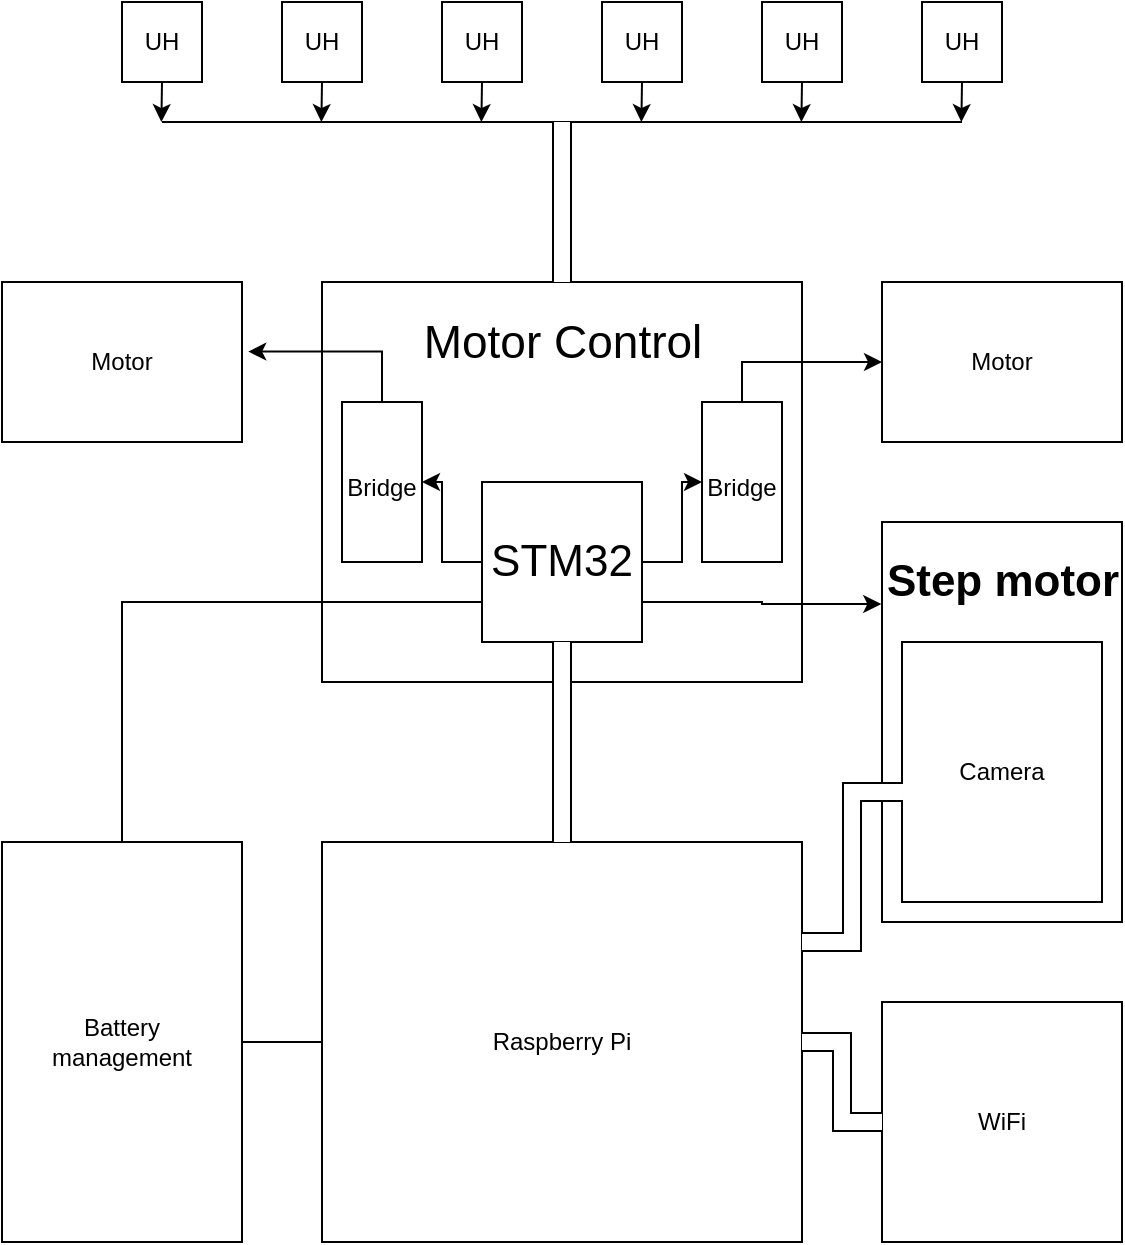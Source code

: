 <mxfile version="16.6.2" type="device"><diagram id="LfEH5FWMuXGa1sSdKTix" name="Page-1"><mxGraphModel dx="1673" dy="852" grid="1" gridSize="10" guides="1" tooltips="1" connect="1" arrows="1" fold="1" page="1" pageScale="1" pageWidth="850" pageHeight="1100" math="0" shadow="0"><root><mxCell id="0"/><mxCell id="1" parent="0"/><mxCell id="Yyiuy_ASuu4VO0I3y7ax-6" value="&lt;div&gt;Battery &lt;br&gt;&lt;/div&gt;&lt;div&gt;management&lt;/div&gt;" style="rounded=0;whiteSpace=wrap;html=1;" vertex="1" parent="1"><mxGeometry x="120" y="600" width="120" height="200" as="geometry"/></mxCell><mxCell id="Yyiuy_ASuu4VO0I3y7ax-7" value="&lt;div&gt;&lt;br&gt;&lt;/div&gt;" style="rounded=0;whiteSpace=wrap;html=1;" vertex="1" parent="1"><mxGeometry x="280" y="320" width="240" height="200" as="geometry"/></mxCell><mxCell id="Yyiuy_ASuu4VO0I3y7ax-8" value="&lt;div&gt;Raspberry Pi&lt;/div&gt;" style="rounded=0;whiteSpace=wrap;html=1;" vertex="1" parent="1"><mxGeometry x="280" y="600" width="240" height="200" as="geometry"/></mxCell><mxCell id="Yyiuy_ASuu4VO0I3y7ax-9" value="&lt;div&gt;WiFi&lt;/div&gt;" style="whiteSpace=wrap;html=1;aspect=fixed;" vertex="1" parent="1"><mxGeometry x="560" y="680" width="120" height="120" as="geometry"/></mxCell><mxCell id="Yyiuy_ASuu4VO0I3y7ax-10" value="&lt;p&gt;&lt;br&gt;&lt;/p&gt;" style="rounded=0;whiteSpace=wrap;html=1;" vertex="1" parent="1"><mxGeometry x="560" y="440" width="120" height="200" as="geometry"/></mxCell><mxCell id="Yyiuy_ASuu4VO0I3y7ax-11" value="Camera" style="rounded=0;whiteSpace=wrap;html=1;" vertex="1" parent="1"><mxGeometry x="570" y="500" width="100" height="130" as="geometry"/></mxCell><mxCell id="Yyiuy_ASuu4VO0I3y7ax-13" value="&lt;p style=&quot;font-size: 22px&quot;&gt;Step motor&lt;/p&gt;" style="text;strokeColor=none;fillColor=none;html=1;fontSize=24;fontStyle=1;verticalAlign=middle;align=center;" vertex="1" parent="1"><mxGeometry x="570" y="450" width="100" height="40" as="geometry"/></mxCell><mxCell id="Yyiuy_ASuu4VO0I3y7ax-43" style="edgeStyle=orthogonalEdgeStyle;rounded=0;orthogonalLoop=1;jettySize=auto;html=1;exitX=0.5;exitY=1;exitDx=0;exitDy=0;fontSize=12;" edge="1" parent="1" source="Yyiuy_ASuu4VO0I3y7ax-14"><mxGeometry relative="1" as="geometry"><mxPoint x="199.69" y="240" as="targetPoint"/></mxGeometry></mxCell><mxCell id="Yyiuy_ASuu4VO0I3y7ax-14" value="&lt;div&gt;UH&lt;/div&gt;" style="whiteSpace=wrap;html=1;aspect=fixed;" vertex="1" parent="1"><mxGeometry x="180" y="180" width="40" height="40" as="geometry"/></mxCell><mxCell id="Yyiuy_ASuu4VO0I3y7ax-44" style="edgeStyle=orthogonalEdgeStyle;rounded=0;orthogonalLoop=1;jettySize=auto;html=1;exitX=0.5;exitY=1;exitDx=0;exitDy=0;fontSize=12;" edge="1" parent="1" source="Yyiuy_ASuu4VO0I3y7ax-15"><mxGeometry relative="1" as="geometry"><mxPoint x="279.69" y="240" as="targetPoint"/></mxGeometry></mxCell><mxCell id="Yyiuy_ASuu4VO0I3y7ax-15" value="UH" style="whiteSpace=wrap;html=1;aspect=fixed;" vertex="1" parent="1"><mxGeometry x="260" y="180" width="40" height="40" as="geometry"/></mxCell><mxCell id="Yyiuy_ASuu4VO0I3y7ax-45" style="edgeStyle=orthogonalEdgeStyle;rounded=0;orthogonalLoop=1;jettySize=auto;html=1;exitX=0.5;exitY=1;exitDx=0;exitDy=0;fontSize=12;" edge="1" parent="1" source="Yyiuy_ASuu4VO0I3y7ax-16"><mxGeometry relative="1" as="geometry"><mxPoint x="359.69" y="240" as="targetPoint"/></mxGeometry></mxCell><mxCell id="Yyiuy_ASuu4VO0I3y7ax-16" value="UH" style="whiteSpace=wrap;html=1;aspect=fixed;" vertex="1" parent="1"><mxGeometry x="340" y="180" width="40" height="40" as="geometry"/></mxCell><mxCell id="Yyiuy_ASuu4VO0I3y7ax-51" style="edgeStyle=orthogonalEdgeStyle;rounded=0;orthogonalLoop=1;jettySize=auto;html=1;exitX=0.5;exitY=1;exitDx=0;exitDy=0;fontSize=12;" edge="1" parent="1" source="Yyiuy_ASuu4VO0I3y7ax-17"><mxGeometry relative="1" as="geometry"><mxPoint x="439.69" y="240" as="targetPoint"/></mxGeometry></mxCell><mxCell id="Yyiuy_ASuu4VO0I3y7ax-17" value="UH" style="whiteSpace=wrap;html=1;aspect=fixed;" vertex="1" parent="1"><mxGeometry x="420" y="180" width="40" height="40" as="geometry"/></mxCell><mxCell id="Yyiuy_ASuu4VO0I3y7ax-47" style="edgeStyle=orthogonalEdgeStyle;rounded=0;orthogonalLoop=1;jettySize=auto;html=1;exitX=0.5;exitY=1;exitDx=0;exitDy=0;fontSize=12;" edge="1" parent="1" source="Yyiuy_ASuu4VO0I3y7ax-18"><mxGeometry relative="1" as="geometry"><mxPoint x="519.69" y="240" as="targetPoint"/></mxGeometry></mxCell><mxCell id="Yyiuy_ASuu4VO0I3y7ax-18" value="UH" style="whiteSpace=wrap;html=1;aspect=fixed;" vertex="1" parent="1"><mxGeometry x="500" y="180" width="40" height="40" as="geometry"/></mxCell><mxCell id="Yyiuy_ASuu4VO0I3y7ax-48" style="edgeStyle=orthogonalEdgeStyle;rounded=0;orthogonalLoop=1;jettySize=auto;html=1;exitX=0.5;exitY=1;exitDx=0;exitDy=0;fontSize=12;" edge="1" parent="1" source="Yyiuy_ASuu4VO0I3y7ax-19"><mxGeometry relative="1" as="geometry"><mxPoint x="599.69" y="240" as="targetPoint"/></mxGeometry></mxCell><mxCell id="Yyiuy_ASuu4VO0I3y7ax-19" value="UH" style="whiteSpace=wrap;html=1;aspect=fixed;" vertex="1" parent="1"><mxGeometry x="580" y="180" width="40" height="40" as="geometry"/></mxCell><mxCell id="Yyiuy_ASuu4VO0I3y7ax-20" value="&lt;div&gt;Motor&lt;/div&gt;" style="rounded=0;whiteSpace=wrap;html=1;" vertex="1" parent="1"><mxGeometry x="120" y="320" width="120" height="80" as="geometry"/></mxCell><mxCell id="Yyiuy_ASuu4VO0I3y7ax-21" value="Motor" style="rounded=0;whiteSpace=wrap;html=1;" vertex="1" parent="1"><mxGeometry x="560" y="320" width="120" height="80" as="geometry"/></mxCell><mxCell id="Yyiuy_ASuu4VO0I3y7ax-22" value="&lt;font size=&quot;1&quot;&gt;&lt;span style=&quot;font-weight: normal ; font-size: 23px&quot;&gt;Motor Control&lt;/span&gt;&lt;/font&gt;" style="text;strokeColor=none;fillColor=none;html=1;fontSize=24;fontStyle=1;verticalAlign=middle;align=center;" vertex="1" parent="1"><mxGeometry x="350" y="330" width="100" height="40" as="geometry"/></mxCell><mxCell id="Yyiuy_ASuu4VO0I3y7ax-38" style="edgeStyle=orthogonalEdgeStyle;rounded=0;orthogonalLoop=1;jettySize=auto;html=1;exitX=0;exitY=0.5;exitDx=0;exitDy=0;entryX=1;entryY=0.5;entryDx=0;entryDy=0;fontSize=22;" edge="1" parent="1" source="Yyiuy_ASuu4VO0I3y7ax-23" target="Yyiuy_ASuu4VO0I3y7ax-24"><mxGeometry relative="1" as="geometry"/></mxCell><mxCell id="Yyiuy_ASuu4VO0I3y7ax-39" style="edgeStyle=orthogonalEdgeStyle;rounded=0;orthogonalLoop=1;jettySize=auto;html=1;exitX=1;exitY=0.5;exitDx=0;exitDy=0;entryX=0;entryY=0.5;entryDx=0;entryDy=0;fontSize=22;" edge="1" parent="1" source="Yyiuy_ASuu4VO0I3y7ax-23" target="Yyiuy_ASuu4VO0I3y7ax-25"><mxGeometry relative="1" as="geometry"/></mxCell><mxCell id="Yyiuy_ASuu4VO0I3y7ax-40" style="edgeStyle=orthogonalEdgeStyle;rounded=0;orthogonalLoop=1;jettySize=auto;html=1;exitX=1;exitY=0.75;exitDx=0;exitDy=0;entryX=-0.003;entryY=0.205;entryDx=0;entryDy=0;entryPerimeter=0;fontSize=22;" edge="1" parent="1" source="Yyiuy_ASuu4VO0I3y7ax-23" target="Yyiuy_ASuu4VO0I3y7ax-10"><mxGeometry relative="1" as="geometry"/></mxCell><mxCell id="Yyiuy_ASuu4VO0I3y7ax-23" value="&lt;div&gt;STM32&lt;/div&gt;" style="whiteSpace=wrap;html=1;aspect=fixed;fontSize=22;" vertex="1" parent="1"><mxGeometry x="360" y="420" width="80" height="80" as="geometry"/></mxCell><mxCell id="Yyiuy_ASuu4VO0I3y7ax-33" style="edgeStyle=orthogonalEdgeStyle;rounded=0;orthogonalLoop=1;jettySize=auto;html=1;exitX=0.5;exitY=0;exitDx=0;exitDy=0;entryX=1.026;entryY=0.435;entryDx=0;entryDy=0;entryPerimeter=0;fontSize=22;" edge="1" parent="1" source="Yyiuy_ASuu4VO0I3y7ax-24" target="Yyiuy_ASuu4VO0I3y7ax-20"><mxGeometry relative="1" as="geometry"/></mxCell><mxCell id="Yyiuy_ASuu4VO0I3y7ax-24" value="&lt;font style=&quot;font-size: 12px&quot;&gt;Bridge&lt;/font&gt;" style="rounded=0;whiteSpace=wrap;html=1;fontSize=22;" vertex="1" parent="1"><mxGeometry x="290" y="380" width="40" height="80" as="geometry"/></mxCell><mxCell id="Yyiuy_ASuu4VO0I3y7ax-34" style="edgeStyle=orthogonalEdgeStyle;rounded=0;orthogonalLoop=1;jettySize=auto;html=1;exitX=0.5;exitY=0;exitDx=0;exitDy=0;entryX=0;entryY=0.5;entryDx=0;entryDy=0;fontSize=22;" edge="1" parent="1" source="Yyiuy_ASuu4VO0I3y7ax-25" target="Yyiuy_ASuu4VO0I3y7ax-21"><mxGeometry relative="1" as="geometry"/></mxCell><mxCell id="Yyiuy_ASuu4VO0I3y7ax-25" value="&lt;font style=&quot;font-size: 12px&quot;&gt;Bridge&lt;/font&gt;" style="rounded=0;whiteSpace=wrap;html=1;fontSize=22;" vertex="1" parent="1"><mxGeometry x="470" y="380" width="40" height="80" as="geometry"/></mxCell><mxCell id="Yyiuy_ASuu4VO0I3y7ax-26" value="" style="shape=filledEdge;rounded=0;fixDash=1;endArrow=none;strokeWidth=10;fillColor=#ffffff;edgeStyle=orthogonalEdgeStyle;fontSize=22;exitX=0.5;exitY=0;exitDx=0;exitDy=0;" edge="1" parent="1" source="Yyiuy_ASuu4VO0I3y7ax-8" target="Yyiuy_ASuu4VO0I3y7ax-23"><mxGeometry width="60" height="40" relative="1" as="geometry"><mxPoint x="190" y="550" as="sourcePoint"/><mxPoint x="250" y="510" as="targetPoint"/></mxGeometry></mxCell><mxCell id="Yyiuy_ASuu4VO0I3y7ax-28" value="" style="shape=filledEdge;rounded=0;fixDash=1;endArrow=none;strokeWidth=10;fillColor=#ffffff;edgeStyle=orthogonalEdgeStyle;fontSize=22;entryX=0;entryY=0.5;entryDx=0;entryDy=0;exitX=1;exitY=0.5;exitDx=0;exitDy=0;" edge="1" parent="1" source="Yyiuy_ASuu4VO0I3y7ax-8" target="Yyiuy_ASuu4VO0I3y7ax-9"><mxGeometry width="60" height="40" relative="1" as="geometry"><mxPoint x="190" y="550" as="sourcePoint"/><mxPoint x="250" y="510" as="targetPoint"/></mxGeometry></mxCell><mxCell id="Yyiuy_ASuu4VO0I3y7ax-29" value="" style="shape=filledEdge;rounded=0;fixDash=1;endArrow=none;strokeWidth=10;fillColor=#ffffff;edgeStyle=orthogonalEdgeStyle;fontSize=22;entryX=0.005;entryY=0.577;entryDx=0;entryDy=0;entryPerimeter=0;exitX=1;exitY=0.25;exitDx=0;exitDy=0;" edge="1" parent="1" source="Yyiuy_ASuu4VO0I3y7ax-8" target="Yyiuy_ASuu4VO0I3y7ax-11"><mxGeometry width="60" height="40" relative="1" as="geometry"><mxPoint x="470" y="570" as="sourcePoint"/><mxPoint x="530" y="530" as="targetPoint"/></mxGeometry></mxCell><mxCell id="Yyiuy_ASuu4VO0I3y7ax-41" value="" style="endArrow=none;html=1;rounded=0;fontSize=12;" edge="1" parent="1"><mxGeometry width="50" height="50" relative="1" as="geometry"><mxPoint x="200" y="240" as="sourcePoint"/><mxPoint x="600" y="240" as="targetPoint"/><Array as="points"><mxPoint x="400" y="240"/></Array></mxGeometry></mxCell><mxCell id="Yyiuy_ASuu4VO0I3y7ax-53" value="" style="shape=filledEdge;rounded=0;fixDash=1;endArrow=none;strokeWidth=10;fillColor=#ffffff;edgeStyle=orthogonalEdgeStyle;fontSize=12;" edge="1" parent="1"><mxGeometry width="60" height="40" relative="1" as="geometry"><mxPoint x="400" y="320" as="sourcePoint"/><mxPoint x="400" y="240" as="targetPoint"/></mxGeometry></mxCell><mxCell id="Yyiuy_ASuu4VO0I3y7ax-54" value="" style="endArrow=none;html=1;rounded=0;fontSize=12;exitX=0.5;exitY=0;exitDx=0;exitDy=0;entryX=0;entryY=0.75;entryDx=0;entryDy=0;" edge="1" parent="1" source="Yyiuy_ASuu4VO0I3y7ax-6" target="Yyiuy_ASuu4VO0I3y7ax-23"><mxGeometry width="50" height="50" relative="1" as="geometry"><mxPoint x="330" y="490" as="sourcePoint"/><mxPoint x="380" y="440" as="targetPoint"/><Array as="points"><mxPoint x="180" y="480"/></Array></mxGeometry></mxCell><mxCell id="Yyiuy_ASuu4VO0I3y7ax-57" value="" style="endArrow=none;html=1;rounded=0;fontSize=12;exitX=1;exitY=0.5;exitDx=0;exitDy=0;entryX=0;entryY=0.5;entryDx=0;entryDy=0;" edge="1" parent="1" source="Yyiuy_ASuu4VO0I3y7ax-6" target="Yyiuy_ASuu4VO0I3y7ax-8"><mxGeometry width="50" height="50" relative="1" as="geometry"><mxPoint x="330" y="490" as="sourcePoint"/><mxPoint x="380" y="440" as="targetPoint"/></mxGeometry></mxCell></root></mxGraphModel></diagram></mxfile>